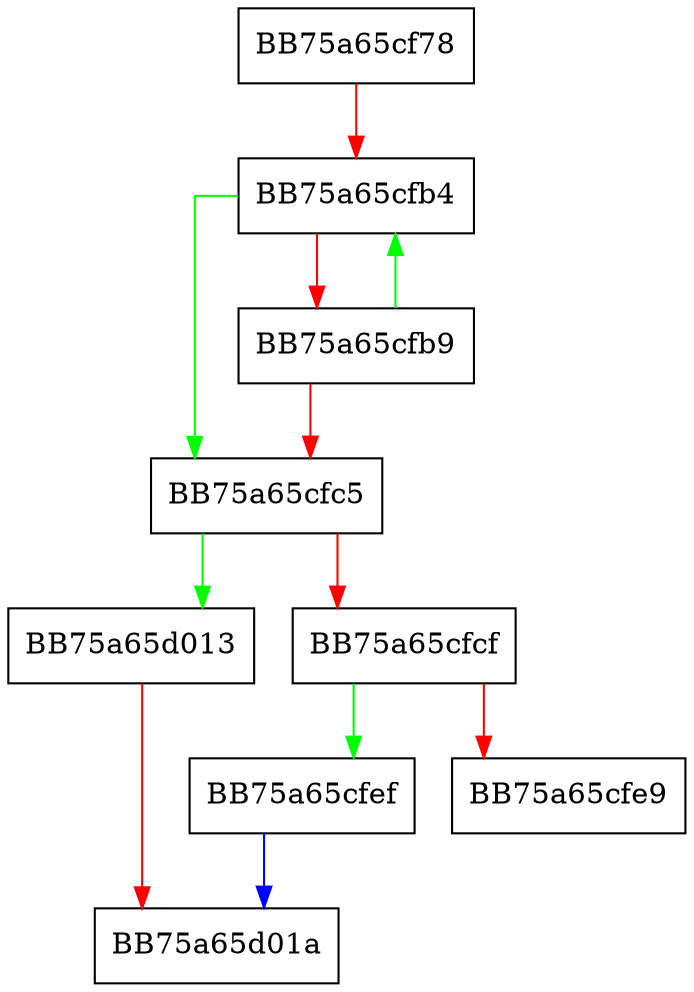 digraph get_tdt_capabilities {
  node [shape="box"];
  graph [splines=ortho];
  BB75a65cf78 -> BB75a65cfb4 [color="red"];
  BB75a65cfb4 -> BB75a65cfc5 [color="green"];
  BB75a65cfb4 -> BB75a65cfb9 [color="red"];
  BB75a65cfb9 -> BB75a65cfb4 [color="green"];
  BB75a65cfb9 -> BB75a65cfc5 [color="red"];
  BB75a65cfc5 -> BB75a65d013 [color="green"];
  BB75a65cfc5 -> BB75a65cfcf [color="red"];
  BB75a65cfcf -> BB75a65cfef [color="green"];
  BB75a65cfcf -> BB75a65cfe9 [color="red"];
  BB75a65cfef -> BB75a65d01a [color="blue"];
  BB75a65d013 -> BB75a65d01a [color="red"];
}